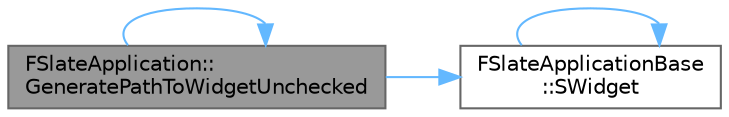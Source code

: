 digraph "FSlateApplication::GeneratePathToWidgetUnchecked"
{
 // INTERACTIVE_SVG=YES
 // LATEX_PDF_SIZE
  bgcolor="transparent";
  edge [fontname=Helvetica,fontsize=10,labelfontname=Helvetica,labelfontsize=10];
  node [fontname=Helvetica,fontsize=10,shape=box,height=0.2,width=0.4];
  rankdir="LR";
  Node1 [id="Node000001",label="FSlateApplication::\lGeneratePathToWidgetUnchecked",height=0.2,width=0.4,color="gray40", fillcolor="grey60", style="filled", fontcolor="black",tooltip=" "];
  Node1 -> Node1 [id="edge1_Node000001_Node000001",color="steelblue1",style="solid",tooltip=" "];
  Node1 -> Node2 [id="edge2_Node000001_Node000002",color="steelblue1",style="solid",tooltip=" "];
  Node2 [id="Node000002",label="FSlateApplicationBase\l::SWidget",height=0.2,width=0.4,color="grey40", fillcolor="white", style="filled",URL="$d6/d31/classFSlateApplicationBase.html#a215ad5e313262959842e914886778b6d",tooltip=" "];
  Node2 -> Node2 [id="edge3_Node000002_Node000002",color="steelblue1",style="solid",tooltip=" "];
}
